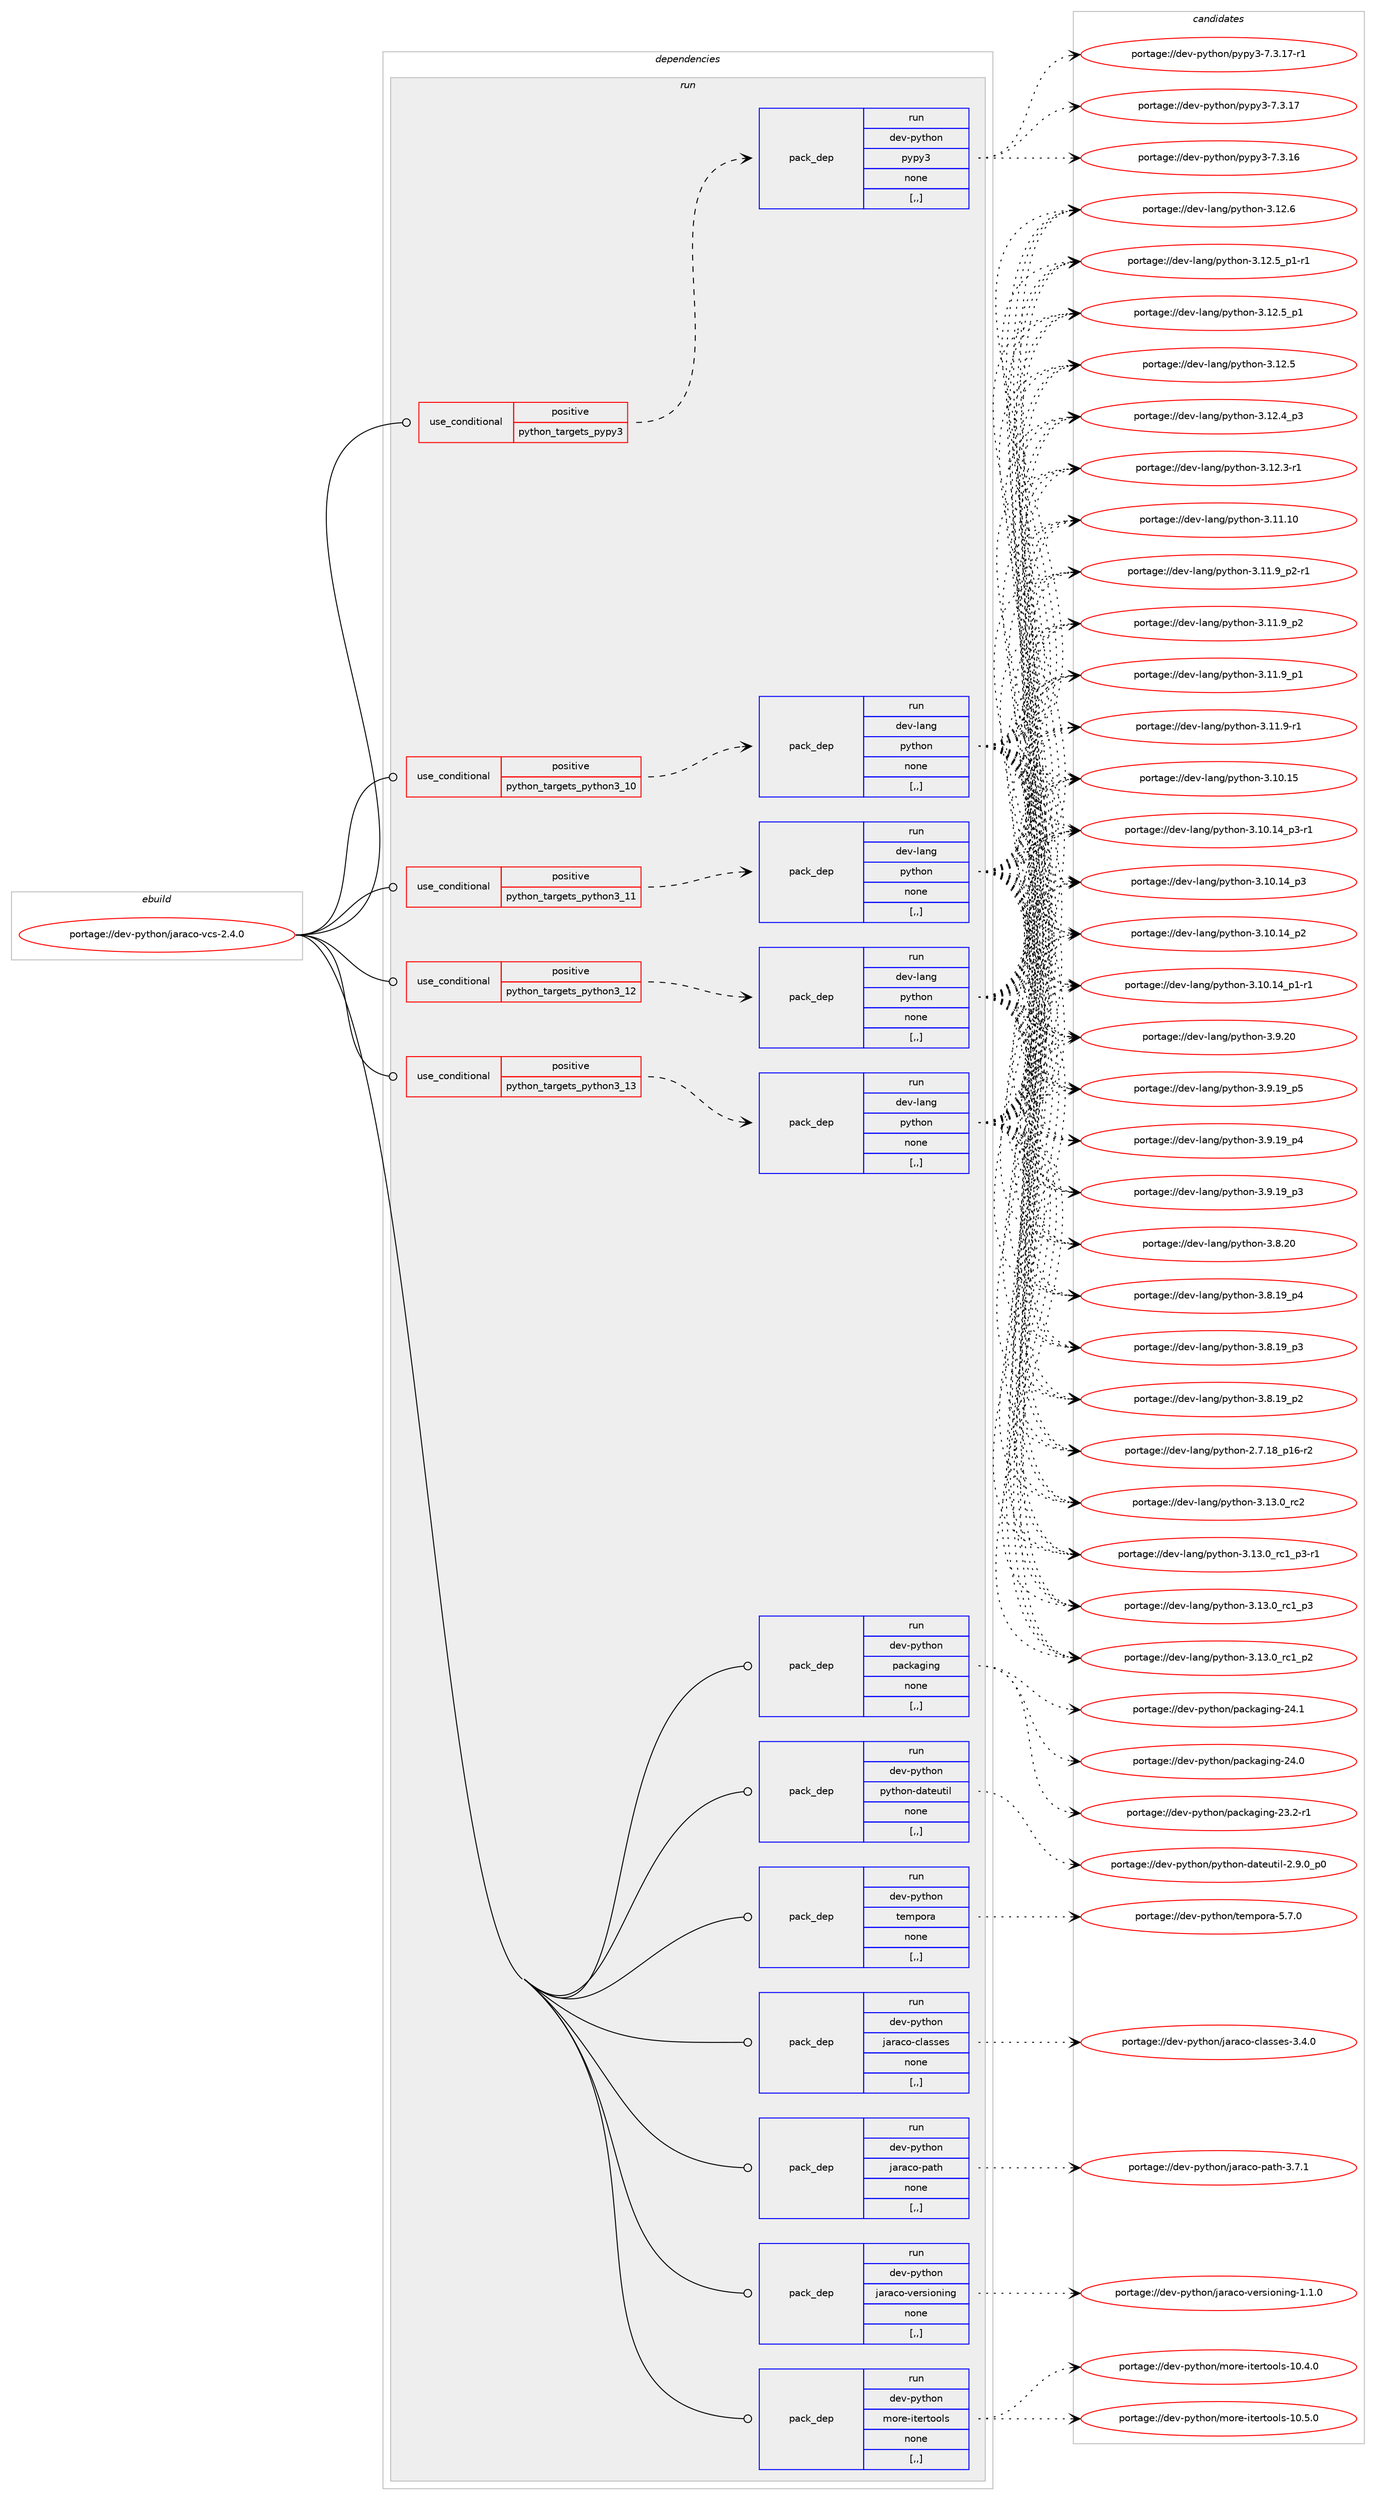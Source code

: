 digraph prolog {

# *************
# Graph options
# *************

newrank=true;
concentrate=true;
compound=true;
graph [rankdir=LR,fontname=Helvetica,fontsize=10,ranksep=1.5];#, ranksep=2.5, nodesep=0.2];
edge  [arrowhead=vee];
node  [fontname=Helvetica,fontsize=10];

# **********
# The ebuild
# **********

subgraph cluster_leftcol {
color=gray;
label=<<i>ebuild</i>>;
id [label="portage://dev-python/jaraco-vcs-2.4.0", color=red, width=4, href="../dev-python/jaraco-vcs-2.4.0.svg"];
}

# ****************
# The dependencies
# ****************

subgraph cluster_midcol {
color=gray;
label=<<i>dependencies</i>>;
subgraph cluster_compile {
fillcolor="#eeeeee";
style=filled;
label=<<i>compile</i>>;
}
subgraph cluster_compileandrun {
fillcolor="#eeeeee";
style=filled;
label=<<i>compile and run</i>>;
}
subgraph cluster_run {
fillcolor="#eeeeee";
style=filled;
label=<<i>run</i>>;
subgraph cond164141 {
dependency643188 [label=<<TABLE BORDER="0" CELLBORDER="1" CELLSPACING="0" CELLPADDING="4"><TR><TD ROWSPAN="3" CELLPADDING="10">use_conditional</TD></TR><TR><TD>positive</TD></TR><TR><TD>python_targets_pypy3</TD></TR></TABLE>>, shape=none, color=red];
subgraph pack474228 {
dependency643189 [label=<<TABLE BORDER="0" CELLBORDER="1" CELLSPACING="0" CELLPADDING="4" WIDTH="220"><TR><TD ROWSPAN="6" CELLPADDING="30">pack_dep</TD></TR><TR><TD WIDTH="110">run</TD></TR><TR><TD>dev-python</TD></TR><TR><TD>pypy3</TD></TR><TR><TD>none</TD></TR><TR><TD>[,,]</TD></TR></TABLE>>, shape=none, color=blue];
}
dependency643188:e -> dependency643189:w [weight=20,style="dashed",arrowhead="vee"];
}
id:e -> dependency643188:w [weight=20,style="solid",arrowhead="odot"];
subgraph cond164142 {
dependency643190 [label=<<TABLE BORDER="0" CELLBORDER="1" CELLSPACING="0" CELLPADDING="4"><TR><TD ROWSPAN="3" CELLPADDING="10">use_conditional</TD></TR><TR><TD>positive</TD></TR><TR><TD>python_targets_python3_10</TD></TR></TABLE>>, shape=none, color=red];
subgraph pack474229 {
dependency643191 [label=<<TABLE BORDER="0" CELLBORDER="1" CELLSPACING="0" CELLPADDING="4" WIDTH="220"><TR><TD ROWSPAN="6" CELLPADDING="30">pack_dep</TD></TR><TR><TD WIDTH="110">run</TD></TR><TR><TD>dev-lang</TD></TR><TR><TD>python</TD></TR><TR><TD>none</TD></TR><TR><TD>[,,]</TD></TR></TABLE>>, shape=none, color=blue];
}
dependency643190:e -> dependency643191:w [weight=20,style="dashed",arrowhead="vee"];
}
id:e -> dependency643190:w [weight=20,style="solid",arrowhead="odot"];
subgraph cond164143 {
dependency643192 [label=<<TABLE BORDER="0" CELLBORDER="1" CELLSPACING="0" CELLPADDING="4"><TR><TD ROWSPAN="3" CELLPADDING="10">use_conditional</TD></TR><TR><TD>positive</TD></TR><TR><TD>python_targets_python3_11</TD></TR></TABLE>>, shape=none, color=red];
subgraph pack474230 {
dependency643193 [label=<<TABLE BORDER="0" CELLBORDER="1" CELLSPACING="0" CELLPADDING="4" WIDTH="220"><TR><TD ROWSPAN="6" CELLPADDING="30">pack_dep</TD></TR><TR><TD WIDTH="110">run</TD></TR><TR><TD>dev-lang</TD></TR><TR><TD>python</TD></TR><TR><TD>none</TD></TR><TR><TD>[,,]</TD></TR></TABLE>>, shape=none, color=blue];
}
dependency643192:e -> dependency643193:w [weight=20,style="dashed",arrowhead="vee"];
}
id:e -> dependency643192:w [weight=20,style="solid",arrowhead="odot"];
subgraph cond164144 {
dependency643194 [label=<<TABLE BORDER="0" CELLBORDER="1" CELLSPACING="0" CELLPADDING="4"><TR><TD ROWSPAN="3" CELLPADDING="10">use_conditional</TD></TR><TR><TD>positive</TD></TR><TR><TD>python_targets_python3_12</TD></TR></TABLE>>, shape=none, color=red];
subgraph pack474231 {
dependency643195 [label=<<TABLE BORDER="0" CELLBORDER="1" CELLSPACING="0" CELLPADDING="4" WIDTH="220"><TR><TD ROWSPAN="6" CELLPADDING="30">pack_dep</TD></TR><TR><TD WIDTH="110">run</TD></TR><TR><TD>dev-lang</TD></TR><TR><TD>python</TD></TR><TR><TD>none</TD></TR><TR><TD>[,,]</TD></TR></TABLE>>, shape=none, color=blue];
}
dependency643194:e -> dependency643195:w [weight=20,style="dashed",arrowhead="vee"];
}
id:e -> dependency643194:w [weight=20,style="solid",arrowhead="odot"];
subgraph cond164145 {
dependency643196 [label=<<TABLE BORDER="0" CELLBORDER="1" CELLSPACING="0" CELLPADDING="4"><TR><TD ROWSPAN="3" CELLPADDING="10">use_conditional</TD></TR><TR><TD>positive</TD></TR><TR><TD>python_targets_python3_13</TD></TR></TABLE>>, shape=none, color=red];
subgraph pack474232 {
dependency643197 [label=<<TABLE BORDER="0" CELLBORDER="1" CELLSPACING="0" CELLPADDING="4" WIDTH="220"><TR><TD ROWSPAN="6" CELLPADDING="30">pack_dep</TD></TR><TR><TD WIDTH="110">run</TD></TR><TR><TD>dev-lang</TD></TR><TR><TD>python</TD></TR><TR><TD>none</TD></TR><TR><TD>[,,]</TD></TR></TABLE>>, shape=none, color=blue];
}
dependency643196:e -> dependency643197:w [weight=20,style="dashed",arrowhead="vee"];
}
id:e -> dependency643196:w [weight=20,style="solid",arrowhead="odot"];
subgraph pack474233 {
dependency643198 [label=<<TABLE BORDER="0" CELLBORDER="1" CELLSPACING="0" CELLPADDING="4" WIDTH="220"><TR><TD ROWSPAN="6" CELLPADDING="30">pack_dep</TD></TR><TR><TD WIDTH="110">run</TD></TR><TR><TD>dev-python</TD></TR><TR><TD>jaraco-classes</TD></TR><TR><TD>none</TD></TR><TR><TD>[,,]</TD></TR></TABLE>>, shape=none, color=blue];
}
id:e -> dependency643198:w [weight=20,style="solid",arrowhead="odot"];
subgraph pack474234 {
dependency643199 [label=<<TABLE BORDER="0" CELLBORDER="1" CELLSPACING="0" CELLPADDING="4" WIDTH="220"><TR><TD ROWSPAN="6" CELLPADDING="30">pack_dep</TD></TR><TR><TD WIDTH="110">run</TD></TR><TR><TD>dev-python</TD></TR><TR><TD>jaraco-path</TD></TR><TR><TD>none</TD></TR><TR><TD>[,,]</TD></TR></TABLE>>, shape=none, color=blue];
}
id:e -> dependency643199:w [weight=20,style="solid",arrowhead="odot"];
subgraph pack474235 {
dependency643200 [label=<<TABLE BORDER="0" CELLBORDER="1" CELLSPACING="0" CELLPADDING="4" WIDTH="220"><TR><TD ROWSPAN="6" CELLPADDING="30">pack_dep</TD></TR><TR><TD WIDTH="110">run</TD></TR><TR><TD>dev-python</TD></TR><TR><TD>jaraco-versioning</TD></TR><TR><TD>none</TD></TR><TR><TD>[,,]</TD></TR></TABLE>>, shape=none, color=blue];
}
id:e -> dependency643200:w [weight=20,style="solid",arrowhead="odot"];
subgraph pack474236 {
dependency643201 [label=<<TABLE BORDER="0" CELLBORDER="1" CELLSPACING="0" CELLPADDING="4" WIDTH="220"><TR><TD ROWSPAN="6" CELLPADDING="30">pack_dep</TD></TR><TR><TD WIDTH="110">run</TD></TR><TR><TD>dev-python</TD></TR><TR><TD>more-itertools</TD></TR><TR><TD>none</TD></TR><TR><TD>[,,]</TD></TR></TABLE>>, shape=none, color=blue];
}
id:e -> dependency643201:w [weight=20,style="solid",arrowhead="odot"];
subgraph pack474237 {
dependency643202 [label=<<TABLE BORDER="0" CELLBORDER="1" CELLSPACING="0" CELLPADDING="4" WIDTH="220"><TR><TD ROWSPAN="6" CELLPADDING="30">pack_dep</TD></TR><TR><TD WIDTH="110">run</TD></TR><TR><TD>dev-python</TD></TR><TR><TD>packaging</TD></TR><TR><TD>none</TD></TR><TR><TD>[,,]</TD></TR></TABLE>>, shape=none, color=blue];
}
id:e -> dependency643202:w [weight=20,style="solid",arrowhead="odot"];
subgraph pack474238 {
dependency643203 [label=<<TABLE BORDER="0" CELLBORDER="1" CELLSPACING="0" CELLPADDING="4" WIDTH="220"><TR><TD ROWSPAN="6" CELLPADDING="30">pack_dep</TD></TR><TR><TD WIDTH="110">run</TD></TR><TR><TD>dev-python</TD></TR><TR><TD>python-dateutil</TD></TR><TR><TD>none</TD></TR><TR><TD>[,,]</TD></TR></TABLE>>, shape=none, color=blue];
}
id:e -> dependency643203:w [weight=20,style="solid",arrowhead="odot"];
subgraph pack474239 {
dependency643204 [label=<<TABLE BORDER="0" CELLBORDER="1" CELLSPACING="0" CELLPADDING="4" WIDTH="220"><TR><TD ROWSPAN="6" CELLPADDING="30">pack_dep</TD></TR><TR><TD WIDTH="110">run</TD></TR><TR><TD>dev-python</TD></TR><TR><TD>tempora</TD></TR><TR><TD>none</TD></TR><TR><TD>[,,]</TD></TR></TABLE>>, shape=none, color=blue];
}
id:e -> dependency643204:w [weight=20,style="solid",arrowhead="odot"];
}
}

# **************
# The candidates
# **************

subgraph cluster_choices {
rank=same;
color=gray;
label=<<i>candidates</i>>;

subgraph choice474228 {
color=black;
nodesep=1;
choice100101118451121211161041111104711212111212151455546514649554511449 [label="portage://dev-python/pypy3-7.3.17-r1", color=red, width=4,href="../dev-python/pypy3-7.3.17-r1.svg"];
choice10010111845112121116104111110471121211121215145554651464955 [label="portage://dev-python/pypy3-7.3.17", color=red, width=4,href="../dev-python/pypy3-7.3.17.svg"];
choice10010111845112121116104111110471121211121215145554651464954 [label="portage://dev-python/pypy3-7.3.16", color=red, width=4,href="../dev-python/pypy3-7.3.16.svg"];
dependency643189:e -> choice100101118451121211161041111104711212111212151455546514649554511449:w [style=dotted,weight="100"];
dependency643189:e -> choice10010111845112121116104111110471121211121215145554651464955:w [style=dotted,weight="100"];
dependency643189:e -> choice10010111845112121116104111110471121211121215145554651464954:w [style=dotted,weight="100"];
}
subgraph choice474229 {
color=black;
nodesep=1;
choice10010111845108971101034711212111610411111045514649514648951149950 [label="portage://dev-lang/python-3.13.0_rc2", color=red, width=4,href="../dev-lang/python-3.13.0_rc2.svg"];
choice1001011184510897110103471121211161041111104551464951464895114994995112514511449 [label="portage://dev-lang/python-3.13.0_rc1_p3-r1", color=red, width=4,href="../dev-lang/python-3.13.0_rc1_p3-r1.svg"];
choice100101118451089711010347112121116104111110455146495146489511499499511251 [label="portage://dev-lang/python-3.13.0_rc1_p3", color=red, width=4,href="../dev-lang/python-3.13.0_rc1_p3.svg"];
choice100101118451089711010347112121116104111110455146495146489511499499511250 [label="portage://dev-lang/python-3.13.0_rc1_p2", color=red, width=4,href="../dev-lang/python-3.13.0_rc1_p2.svg"];
choice10010111845108971101034711212111610411111045514649504654 [label="portage://dev-lang/python-3.12.6", color=red, width=4,href="../dev-lang/python-3.12.6.svg"];
choice1001011184510897110103471121211161041111104551464950465395112494511449 [label="portage://dev-lang/python-3.12.5_p1-r1", color=red, width=4,href="../dev-lang/python-3.12.5_p1-r1.svg"];
choice100101118451089711010347112121116104111110455146495046539511249 [label="portage://dev-lang/python-3.12.5_p1", color=red, width=4,href="../dev-lang/python-3.12.5_p1.svg"];
choice10010111845108971101034711212111610411111045514649504653 [label="portage://dev-lang/python-3.12.5", color=red, width=4,href="../dev-lang/python-3.12.5.svg"];
choice100101118451089711010347112121116104111110455146495046529511251 [label="portage://dev-lang/python-3.12.4_p3", color=red, width=4,href="../dev-lang/python-3.12.4_p3.svg"];
choice100101118451089711010347112121116104111110455146495046514511449 [label="portage://dev-lang/python-3.12.3-r1", color=red, width=4,href="../dev-lang/python-3.12.3-r1.svg"];
choice1001011184510897110103471121211161041111104551464949464948 [label="portage://dev-lang/python-3.11.10", color=red, width=4,href="../dev-lang/python-3.11.10.svg"];
choice1001011184510897110103471121211161041111104551464949465795112504511449 [label="portage://dev-lang/python-3.11.9_p2-r1", color=red, width=4,href="../dev-lang/python-3.11.9_p2-r1.svg"];
choice100101118451089711010347112121116104111110455146494946579511250 [label="portage://dev-lang/python-3.11.9_p2", color=red, width=4,href="../dev-lang/python-3.11.9_p2.svg"];
choice100101118451089711010347112121116104111110455146494946579511249 [label="portage://dev-lang/python-3.11.9_p1", color=red, width=4,href="../dev-lang/python-3.11.9_p1.svg"];
choice100101118451089711010347112121116104111110455146494946574511449 [label="portage://dev-lang/python-3.11.9-r1", color=red, width=4,href="../dev-lang/python-3.11.9-r1.svg"];
choice1001011184510897110103471121211161041111104551464948464953 [label="portage://dev-lang/python-3.10.15", color=red, width=4,href="../dev-lang/python-3.10.15.svg"];
choice100101118451089711010347112121116104111110455146494846495295112514511449 [label="portage://dev-lang/python-3.10.14_p3-r1", color=red, width=4,href="../dev-lang/python-3.10.14_p3-r1.svg"];
choice10010111845108971101034711212111610411111045514649484649529511251 [label="portage://dev-lang/python-3.10.14_p3", color=red, width=4,href="../dev-lang/python-3.10.14_p3.svg"];
choice10010111845108971101034711212111610411111045514649484649529511250 [label="portage://dev-lang/python-3.10.14_p2", color=red, width=4,href="../dev-lang/python-3.10.14_p2.svg"];
choice100101118451089711010347112121116104111110455146494846495295112494511449 [label="portage://dev-lang/python-3.10.14_p1-r1", color=red, width=4,href="../dev-lang/python-3.10.14_p1-r1.svg"];
choice10010111845108971101034711212111610411111045514657465048 [label="portage://dev-lang/python-3.9.20", color=red, width=4,href="../dev-lang/python-3.9.20.svg"];
choice100101118451089711010347112121116104111110455146574649579511253 [label="portage://dev-lang/python-3.9.19_p5", color=red, width=4,href="../dev-lang/python-3.9.19_p5.svg"];
choice100101118451089711010347112121116104111110455146574649579511252 [label="portage://dev-lang/python-3.9.19_p4", color=red, width=4,href="../dev-lang/python-3.9.19_p4.svg"];
choice100101118451089711010347112121116104111110455146574649579511251 [label="portage://dev-lang/python-3.9.19_p3", color=red, width=4,href="../dev-lang/python-3.9.19_p3.svg"];
choice10010111845108971101034711212111610411111045514656465048 [label="portage://dev-lang/python-3.8.20", color=red, width=4,href="../dev-lang/python-3.8.20.svg"];
choice100101118451089711010347112121116104111110455146564649579511252 [label="portage://dev-lang/python-3.8.19_p4", color=red, width=4,href="../dev-lang/python-3.8.19_p4.svg"];
choice100101118451089711010347112121116104111110455146564649579511251 [label="portage://dev-lang/python-3.8.19_p3", color=red, width=4,href="../dev-lang/python-3.8.19_p3.svg"];
choice100101118451089711010347112121116104111110455146564649579511250 [label="portage://dev-lang/python-3.8.19_p2", color=red, width=4,href="../dev-lang/python-3.8.19_p2.svg"];
choice100101118451089711010347112121116104111110455046554649569511249544511450 [label="portage://dev-lang/python-2.7.18_p16-r2", color=red, width=4,href="../dev-lang/python-2.7.18_p16-r2.svg"];
dependency643191:e -> choice10010111845108971101034711212111610411111045514649514648951149950:w [style=dotted,weight="100"];
dependency643191:e -> choice1001011184510897110103471121211161041111104551464951464895114994995112514511449:w [style=dotted,weight="100"];
dependency643191:e -> choice100101118451089711010347112121116104111110455146495146489511499499511251:w [style=dotted,weight="100"];
dependency643191:e -> choice100101118451089711010347112121116104111110455146495146489511499499511250:w [style=dotted,weight="100"];
dependency643191:e -> choice10010111845108971101034711212111610411111045514649504654:w [style=dotted,weight="100"];
dependency643191:e -> choice1001011184510897110103471121211161041111104551464950465395112494511449:w [style=dotted,weight="100"];
dependency643191:e -> choice100101118451089711010347112121116104111110455146495046539511249:w [style=dotted,weight="100"];
dependency643191:e -> choice10010111845108971101034711212111610411111045514649504653:w [style=dotted,weight="100"];
dependency643191:e -> choice100101118451089711010347112121116104111110455146495046529511251:w [style=dotted,weight="100"];
dependency643191:e -> choice100101118451089711010347112121116104111110455146495046514511449:w [style=dotted,weight="100"];
dependency643191:e -> choice1001011184510897110103471121211161041111104551464949464948:w [style=dotted,weight="100"];
dependency643191:e -> choice1001011184510897110103471121211161041111104551464949465795112504511449:w [style=dotted,weight="100"];
dependency643191:e -> choice100101118451089711010347112121116104111110455146494946579511250:w [style=dotted,weight="100"];
dependency643191:e -> choice100101118451089711010347112121116104111110455146494946579511249:w [style=dotted,weight="100"];
dependency643191:e -> choice100101118451089711010347112121116104111110455146494946574511449:w [style=dotted,weight="100"];
dependency643191:e -> choice1001011184510897110103471121211161041111104551464948464953:w [style=dotted,weight="100"];
dependency643191:e -> choice100101118451089711010347112121116104111110455146494846495295112514511449:w [style=dotted,weight="100"];
dependency643191:e -> choice10010111845108971101034711212111610411111045514649484649529511251:w [style=dotted,weight="100"];
dependency643191:e -> choice10010111845108971101034711212111610411111045514649484649529511250:w [style=dotted,weight="100"];
dependency643191:e -> choice100101118451089711010347112121116104111110455146494846495295112494511449:w [style=dotted,weight="100"];
dependency643191:e -> choice10010111845108971101034711212111610411111045514657465048:w [style=dotted,weight="100"];
dependency643191:e -> choice100101118451089711010347112121116104111110455146574649579511253:w [style=dotted,weight="100"];
dependency643191:e -> choice100101118451089711010347112121116104111110455146574649579511252:w [style=dotted,weight="100"];
dependency643191:e -> choice100101118451089711010347112121116104111110455146574649579511251:w [style=dotted,weight="100"];
dependency643191:e -> choice10010111845108971101034711212111610411111045514656465048:w [style=dotted,weight="100"];
dependency643191:e -> choice100101118451089711010347112121116104111110455146564649579511252:w [style=dotted,weight="100"];
dependency643191:e -> choice100101118451089711010347112121116104111110455146564649579511251:w [style=dotted,weight="100"];
dependency643191:e -> choice100101118451089711010347112121116104111110455146564649579511250:w [style=dotted,weight="100"];
dependency643191:e -> choice100101118451089711010347112121116104111110455046554649569511249544511450:w [style=dotted,weight="100"];
}
subgraph choice474230 {
color=black;
nodesep=1;
choice10010111845108971101034711212111610411111045514649514648951149950 [label="portage://dev-lang/python-3.13.0_rc2", color=red, width=4,href="../dev-lang/python-3.13.0_rc2.svg"];
choice1001011184510897110103471121211161041111104551464951464895114994995112514511449 [label="portage://dev-lang/python-3.13.0_rc1_p3-r1", color=red, width=4,href="../dev-lang/python-3.13.0_rc1_p3-r1.svg"];
choice100101118451089711010347112121116104111110455146495146489511499499511251 [label="portage://dev-lang/python-3.13.0_rc1_p3", color=red, width=4,href="../dev-lang/python-3.13.0_rc1_p3.svg"];
choice100101118451089711010347112121116104111110455146495146489511499499511250 [label="portage://dev-lang/python-3.13.0_rc1_p2", color=red, width=4,href="../dev-lang/python-3.13.0_rc1_p2.svg"];
choice10010111845108971101034711212111610411111045514649504654 [label="portage://dev-lang/python-3.12.6", color=red, width=4,href="../dev-lang/python-3.12.6.svg"];
choice1001011184510897110103471121211161041111104551464950465395112494511449 [label="portage://dev-lang/python-3.12.5_p1-r1", color=red, width=4,href="../dev-lang/python-3.12.5_p1-r1.svg"];
choice100101118451089711010347112121116104111110455146495046539511249 [label="portage://dev-lang/python-3.12.5_p1", color=red, width=4,href="../dev-lang/python-3.12.5_p1.svg"];
choice10010111845108971101034711212111610411111045514649504653 [label="portage://dev-lang/python-3.12.5", color=red, width=4,href="../dev-lang/python-3.12.5.svg"];
choice100101118451089711010347112121116104111110455146495046529511251 [label="portage://dev-lang/python-3.12.4_p3", color=red, width=4,href="../dev-lang/python-3.12.4_p3.svg"];
choice100101118451089711010347112121116104111110455146495046514511449 [label="portage://dev-lang/python-3.12.3-r1", color=red, width=4,href="../dev-lang/python-3.12.3-r1.svg"];
choice1001011184510897110103471121211161041111104551464949464948 [label="portage://dev-lang/python-3.11.10", color=red, width=4,href="../dev-lang/python-3.11.10.svg"];
choice1001011184510897110103471121211161041111104551464949465795112504511449 [label="portage://dev-lang/python-3.11.9_p2-r1", color=red, width=4,href="../dev-lang/python-3.11.9_p2-r1.svg"];
choice100101118451089711010347112121116104111110455146494946579511250 [label="portage://dev-lang/python-3.11.9_p2", color=red, width=4,href="../dev-lang/python-3.11.9_p2.svg"];
choice100101118451089711010347112121116104111110455146494946579511249 [label="portage://dev-lang/python-3.11.9_p1", color=red, width=4,href="../dev-lang/python-3.11.9_p1.svg"];
choice100101118451089711010347112121116104111110455146494946574511449 [label="portage://dev-lang/python-3.11.9-r1", color=red, width=4,href="../dev-lang/python-3.11.9-r1.svg"];
choice1001011184510897110103471121211161041111104551464948464953 [label="portage://dev-lang/python-3.10.15", color=red, width=4,href="../dev-lang/python-3.10.15.svg"];
choice100101118451089711010347112121116104111110455146494846495295112514511449 [label="portage://dev-lang/python-3.10.14_p3-r1", color=red, width=4,href="../dev-lang/python-3.10.14_p3-r1.svg"];
choice10010111845108971101034711212111610411111045514649484649529511251 [label="portage://dev-lang/python-3.10.14_p3", color=red, width=4,href="../dev-lang/python-3.10.14_p3.svg"];
choice10010111845108971101034711212111610411111045514649484649529511250 [label="portage://dev-lang/python-3.10.14_p2", color=red, width=4,href="../dev-lang/python-3.10.14_p2.svg"];
choice100101118451089711010347112121116104111110455146494846495295112494511449 [label="portage://dev-lang/python-3.10.14_p1-r1", color=red, width=4,href="../dev-lang/python-3.10.14_p1-r1.svg"];
choice10010111845108971101034711212111610411111045514657465048 [label="portage://dev-lang/python-3.9.20", color=red, width=4,href="../dev-lang/python-3.9.20.svg"];
choice100101118451089711010347112121116104111110455146574649579511253 [label="portage://dev-lang/python-3.9.19_p5", color=red, width=4,href="../dev-lang/python-3.9.19_p5.svg"];
choice100101118451089711010347112121116104111110455146574649579511252 [label="portage://dev-lang/python-3.9.19_p4", color=red, width=4,href="../dev-lang/python-3.9.19_p4.svg"];
choice100101118451089711010347112121116104111110455146574649579511251 [label="portage://dev-lang/python-3.9.19_p3", color=red, width=4,href="../dev-lang/python-3.9.19_p3.svg"];
choice10010111845108971101034711212111610411111045514656465048 [label="portage://dev-lang/python-3.8.20", color=red, width=4,href="../dev-lang/python-3.8.20.svg"];
choice100101118451089711010347112121116104111110455146564649579511252 [label="portage://dev-lang/python-3.8.19_p4", color=red, width=4,href="../dev-lang/python-3.8.19_p4.svg"];
choice100101118451089711010347112121116104111110455146564649579511251 [label="portage://dev-lang/python-3.8.19_p3", color=red, width=4,href="../dev-lang/python-3.8.19_p3.svg"];
choice100101118451089711010347112121116104111110455146564649579511250 [label="portage://dev-lang/python-3.8.19_p2", color=red, width=4,href="../dev-lang/python-3.8.19_p2.svg"];
choice100101118451089711010347112121116104111110455046554649569511249544511450 [label="portage://dev-lang/python-2.7.18_p16-r2", color=red, width=4,href="../dev-lang/python-2.7.18_p16-r2.svg"];
dependency643193:e -> choice10010111845108971101034711212111610411111045514649514648951149950:w [style=dotted,weight="100"];
dependency643193:e -> choice1001011184510897110103471121211161041111104551464951464895114994995112514511449:w [style=dotted,weight="100"];
dependency643193:e -> choice100101118451089711010347112121116104111110455146495146489511499499511251:w [style=dotted,weight="100"];
dependency643193:e -> choice100101118451089711010347112121116104111110455146495146489511499499511250:w [style=dotted,weight="100"];
dependency643193:e -> choice10010111845108971101034711212111610411111045514649504654:w [style=dotted,weight="100"];
dependency643193:e -> choice1001011184510897110103471121211161041111104551464950465395112494511449:w [style=dotted,weight="100"];
dependency643193:e -> choice100101118451089711010347112121116104111110455146495046539511249:w [style=dotted,weight="100"];
dependency643193:e -> choice10010111845108971101034711212111610411111045514649504653:w [style=dotted,weight="100"];
dependency643193:e -> choice100101118451089711010347112121116104111110455146495046529511251:w [style=dotted,weight="100"];
dependency643193:e -> choice100101118451089711010347112121116104111110455146495046514511449:w [style=dotted,weight="100"];
dependency643193:e -> choice1001011184510897110103471121211161041111104551464949464948:w [style=dotted,weight="100"];
dependency643193:e -> choice1001011184510897110103471121211161041111104551464949465795112504511449:w [style=dotted,weight="100"];
dependency643193:e -> choice100101118451089711010347112121116104111110455146494946579511250:w [style=dotted,weight="100"];
dependency643193:e -> choice100101118451089711010347112121116104111110455146494946579511249:w [style=dotted,weight="100"];
dependency643193:e -> choice100101118451089711010347112121116104111110455146494946574511449:w [style=dotted,weight="100"];
dependency643193:e -> choice1001011184510897110103471121211161041111104551464948464953:w [style=dotted,weight="100"];
dependency643193:e -> choice100101118451089711010347112121116104111110455146494846495295112514511449:w [style=dotted,weight="100"];
dependency643193:e -> choice10010111845108971101034711212111610411111045514649484649529511251:w [style=dotted,weight="100"];
dependency643193:e -> choice10010111845108971101034711212111610411111045514649484649529511250:w [style=dotted,weight="100"];
dependency643193:e -> choice100101118451089711010347112121116104111110455146494846495295112494511449:w [style=dotted,weight="100"];
dependency643193:e -> choice10010111845108971101034711212111610411111045514657465048:w [style=dotted,weight="100"];
dependency643193:e -> choice100101118451089711010347112121116104111110455146574649579511253:w [style=dotted,weight="100"];
dependency643193:e -> choice100101118451089711010347112121116104111110455146574649579511252:w [style=dotted,weight="100"];
dependency643193:e -> choice100101118451089711010347112121116104111110455146574649579511251:w [style=dotted,weight="100"];
dependency643193:e -> choice10010111845108971101034711212111610411111045514656465048:w [style=dotted,weight="100"];
dependency643193:e -> choice100101118451089711010347112121116104111110455146564649579511252:w [style=dotted,weight="100"];
dependency643193:e -> choice100101118451089711010347112121116104111110455146564649579511251:w [style=dotted,weight="100"];
dependency643193:e -> choice100101118451089711010347112121116104111110455146564649579511250:w [style=dotted,weight="100"];
dependency643193:e -> choice100101118451089711010347112121116104111110455046554649569511249544511450:w [style=dotted,weight="100"];
}
subgraph choice474231 {
color=black;
nodesep=1;
choice10010111845108971101034711212111610411111045514649514648951149950 [label="portage://dev-lang/python-3.13.0_rc2", color=red, width=4,href="../dev-lang/python-3.13.0_rc2.svg"];
choice1001011184510897110103471121211161041111104551464951464895114994995112514511449 [label="portage://dev-lang/python-3.13.0_rc1_p3-r1", color=red, width=4,href="../dev-lang/python-3.13.0_rc1_p3-r1.svg"];
choice100101118451089711010347112121116104111110455146495146489511499499511251 [label="portage://dev-lang/python-3.13.0_rc1_p3", color=red, width=4,href="../dev-lang/python-3.13.0_rc1_p3.svg"];
choice100101118451089711010347112121116104111110455146495146489511499499511250 [label="portage://dev-lang/python-3.13.0_rc1_p2", color=red, width=4,href="../dev-lang/python-3.13.0_rc1_p2.svg"];
choice10010111845108971101034711212111610411111045514649504654 [label="portage://dev-lang/python-3.12.6", color=red, width=4,href="../dev-lang/python-3.12.6.svg"];
choice1001011184510897110103471121211161041111104551464950465395112494511449 [label="portage://dev-lang/python-3.12.5_p1-r1", color=red, width=4,href="../dev-lang/python-3.12.5_p1-r1.svg"];
choice100101118451089711010347112121116104111110455146495046539511249 [label="portage://dev-lang/python-3.12.5_p1", color=red, width=4,href="../dev-lang/python-3.12.5_p1.svg"];
choice10010111845108971101034711212111610411111045514649504653 [label="portage://dev-lang/python-3.12.5", color=red, width=4,href="../dev-lang/python-3.12.5.svg"];
choice100101118451089711010347112121116104111110455146495046529511251 [label="portage://dev-lang/python-3.12.4_p3", color=red, width=4,href="../dev-lang/python-3.12.4_p3.svg"];
choice100101118451089711010347112121116104111110455146495046514511449 [label="portage://dev-lang/python-3.12.3-r1", color=red, width=4,href="../dev-lang/python-3.12.3-r1.svg"];
choice1001011184510897110103471121211161041111104551464949464948 [label="portage://dev-lang/python-3.11.10", color=red, width=4,href="../dev-lang/python-3.11.10.svg"];
choice1001011184510897110103471121211161041111104551464949465795112504511449 [label="portage://dev-lang/python-3.11.9_p2-r1", color=red, width=4,href="../dev-lang/python-3.11.9_p2-r1.svg"];
choice100101118451089711010347112121116104111110455146494946579511250 [label="portage://dev-lang/python-3.11.9_p2", color=red, width=4,href="../dev-lang/python-3.11.9_p2.svg"];
choice100101118451089711010347112121116104111110455146494946579511249 [label="portage://dev-lang/python-3.11.9_p1", color=red, width=4,href="../dev-lang/python-3.11.9_p1.svg"];
choice100101118451089711010347112121116104111110455146494946574511449 [label="portage://dev-lang/python-3.11.9-r1", color=red, width=4,href="../dev-lang/python-3.11.9-r1.svg"];
choice1001011184510897110103471121211161041111104551464948464953 [label="portage://dev-lang/python-3.10.15", color=red, width=4,href="../dev-lang/python-3.10.15.svg"];
choice100101118451089711010347112121116104111110455146494846495295112514511449 [label="portage://dev-lang/python-3.10.14_p3-r1", color=red, width=4,href="../dev-lang/python-3.10.14_p3-r1.svg"];
choice10010111845108971101034711212111610411111045514649484649529511251 [label="portage://dev-lang/python-3.10.14_p3", color=red, width=4,href="../dev-lang/python-3.10.14_p3.svg"];
choice10010111845108971101034711212111610411111045514649484649529511250 [label="portage://dev-lang/python-3.10.14_p2", color=red, width=4,href="../dev-lang/python-3.10.14_p2.svg"];
choice100101118451089711010347112121116104111110455146494846495295112494511449 [label="portage://dev-lang/python-3.10.14_p1-r1", color=red, width=4,href="../dev-lang/python-3.10.14_p1-r1.svg"];
choice10010111845108971101034711212111610411111045514657465048 [label="portage://dev-lang/python-3.9.20", color=red, width=4,href="../dev-lang/python-3.9.20.svg"];
choice100101118451089711010347112121116104111110455146574649579511253 [label="portage://dev-lang/python-3.9.19_p5", color=red, width=4,href="../dev-lang/python-3.9.19_p5.svg"];
choice100101118451089711010347112121116104111110455146574649579511252 [label="portage://dev-lang/python-3.9.19_p4", color=red, width=4,href="../dev-lang/python-3.9.19_p4.svg"];
choice100101118451089711010347112121116104111110455146574649579511251 [label="portage://dev-lang/python-3.9.19_p3", color=red, width=4,href="../dev-lang/python-3.9.19_p3.svg"];
choice10010111845108971101034711212111610411111045514656465048 [label="portage://dev-lang/python-3.8.20", color=red, width=4,href="../dev-lang/python-3.8.20.svg"];
choice100101118451089711010347112121116104111110455146564649579511252 [label="portage://dev-lang/python-3.8.19_p4", color=red, width=4,href="../dev-lang/python-3.8.19_p4.svg"];
choice100101118451089711010347112121116104111110455146564649579511251 [label="portage://dev-lang/python-3.8.19_p3", color=red, width=4,href="../dev-lang/python-3.8.19_p3.svg"];
choice100101118451089711010347112121116104111110455146564649579511250 [label="portage://dev-lang/python-3.8.19_p2", color=red, width=4,href="../dev-lang/python-3.8.19_p2.svg"];
choice100101118451089711010347112121116104111110455046554649569511249544511450 [label="portage://dev-lang/python-2.7.18_p16-r2", color=red, width=4,href="../dev-lang/python-2.7.18_p16-r2.svg"];
dependency643195:e -> choice10010111845108971101034711212111610411111045514649514648951149950:w [style=dotted,weight="100"];
dependency643195:e -> choice1001011184510897110103471121211161041111104551464951464895114994995112514511449:w [style=dotted,weight="100"];
dependency643195:e -> choice100101118451089711010347112121116104111110455146495146489511499499511251:w [style=dotted,weight="100"];
dependency643195:e -> choice100101118451089711010347112121116104111110455146495146489511499499511250:w [style=dotted,weight="100"];
dependency643195:e -> choice10010111845108971101034711212111610411111045514649504654:w [style=dotted,weight="100"];
dependency643195:e -> choice1001011184510897110103471121211161041111104551464950465395112494511449:w [style=dotted,weight="100"];
dependency643195:e -> choice100101118451089711010347112121116104111110455146495046539511249:w [style=dotted,weight="100"];
dependency643195:e -> choice10010111845108971101034711212111610411111045514649504653:w [style=dotted,weight="100"];
dependency643195:e -> choice100101118451089711010347112121116104111110455146495046529511251:w [style=dotted,weight="100"];
dependency643195:e -> choice100101118451089711010347112121116104111110455146495046514511449:w [style=dotted,weight="100"];
dependency643195:e -> choice1001011184510897110103471121211161041111104551464949464948:w [style=dotted,weight="100"];
dependency643195:e -> choice1001011184510897110103471121211161041111104551464949465795112504511449:w [style=dotted,weight="100"];
dependency643195:e -> choice100101118451089711010347112121116104111110455146494946579511250:w [style=dotted,weight="100"];
dependency643195:e -> choice100101118451089711010347112121116104111110455146494946579511249:w [style=dotted,weight="100"];
dependency643195:e -> choice100101118451089711010347112121116104111110455146494946574511449:w [style=dotted,weight="100"];
dependency643195:e -> choice1001011184510897110103471121211161041111104551464948464953:w [style=dotted,weight="100"];
dependency643195:e -> choice100101118451089711010347112121116104111110455146494846495295112514511449:w [style=dotted,weight="100"];
dependency643195:e -> choice10010111845108971101034711212111610411111045514649484649529511251:w [style=dotted,weight="100"];
dependency643195:e -> choice10010111845108971101034711212111610411111045514649484649529511250:w [style=dotted,weight="100"];
dependency643195:e -> choice100101118451089711010347112121116104111110455146494846495295112494511449:w [style=dotted,weight="100"];
dependency643195:e -> choice10010111845108971101034711212111610411111045514657465048:w [style=dotted,weight="100"];
dependency643195:e -> choice100101118451089711010347112121116104111110455146574649579511253:w [style=dotted,weight="100"];
dependency643195:e -> choice100101118451089711010347112121116104111110455146574649579511252:w [style=dotted,weight="100"];
dependency643195:e -> choice100101118451089711010347112121116104111110455146574649579511251:w [style=dotted,weight="100"];
dependency643195:e -> choice10010111845108971101034711212111610411111045514656465048:w [style=dotted,weight="100"];
dependency643195:e -> choice100101118451089711010347112121116104111110455146564649579511252:w [style=dotted,weight="100"];
dependency643195:e -> choice100101118451089711010347112121116104111110455146564649579511251:w [style=dotted,weight="100"];
dependency643195:e -> choice100101118451089711010347112121116104111110455146564649579511250:w [style=dotted,weight="100"];
dependency643195:e -> choice100101118451089711010347112121116104111110455046554649569511249544511450:w [style=dotted,weight="100"];
}
subgraph choice474232 {
color=black;
nodesep=1;
choice10010111845108971101034711212111610411111045514649514648951149950 [label="portage://dev-lang/python-3.13.0_rc2", color=red, width=4,href="../dev-lang/python-3.13.0_rc2.svg"];
choice1001011184510897110103471121211161041111104551464951464895114994995112514511449 [label="portage://dev-lang/python-3.13.0_rc1_p3-r1", color=red, width=4,href="../dev-lang/python-3.13.0_rc1_p3-r1.svg"];
choice100101118451089711010347112121116104111110455146495146489511499499511251 [label="portage://dev-lang/python-3.13.0_rc1_p3", color=red, width=4,href="../dev-lang/python-3.13.0_rc1_p3.svg"];
choice100101118451089711010347112121116104111110455146495146489511499499511250 [label="portage://dev-lang/python-3.13.0_rc1_p2", color=red, width=4,href="../dev-lang/python-3.13.0_rc1_p2.svg"];
choice10010111845108971101034711212111610411111045514649504654 [label="portage://dev-lang/python-3.12.6", color=red, width=4,href="../dev-lang/python-3.12.6.svg"];
choice1001011184510897110103471121211161041111104551464950465395112494511449 [label="portage://dev-lang/python-3.12.5_p1-r1", color=red, width=4,href="../dev-lang/python-3.12.5_p1-r1.svg"];
choice100101118451089711010347112121116104111110455146495046539511249 [label="portage://dev-lang/python-3.12.5_p1", color=red, width=4,href="../dev-lang/python-3.12.5_p1.svg"];
choice10010111845108971101034711212111610411111045514649504653 [label="portage://dev-lang/python-3.12.5", color=red, width=4,href="../dev-lang/python-3.12.5.svg"];
choice100101118451089711010347112121116104111110455146495046529511251 [label="portage://dev-lang/python-3.12.4_p3", color=red, width=4,href="../dev-lang/python-3.12.4_p3.svg"];
choice100101118451089711010347112121116104111110455146495046514511449 [label="portage://dev-lang/python-3.12.3-r1", color=red, width=4,href="../dev-lang/python-3.12.3-r1.svg"];
choice1001011184510897110103471121211161041111104551464949464948 [label="portage://dev-lang/python-3.11.10", color=red, width=4,href="../dev-lang/python-3.11.10.svg"];
choice1001011184510897110103471121211161041111104551464949465795112504511449 [label="portage://dev-lang/python-3.11.9_p2-r1", color=red, width=4,href="../dev-lang/python-3.11.9_p2-r1.svg"];
choice100101118451089711010347112121116104111110455146494946579511250 [label="portage://dev-lang/python-3.11.9_p2", color=red, width=4,href="../dev-lang/python-3.11.9_p2.svg"];
choice100101118451089711010347112121116104111110455146494946579511249 [label="portage://dev-lang/python-3.11.9_p1", color=red, width=4,href="../dev-lang/python-3.11.9_p1.svg"];
choice100101118451089711010347112121116104111110455146494946574511449 [label="portage://dev-lang/python-3.11.9-r1", color=red, width=4,href="../dev-lang/python-3.11.9-r1.svg"];
choice1001011184510897110103471121211161041111104551464948464953 [label="portage://dev-lang/python-3.10.15", color=red, width=4,href="../dev-lang/python-3.10.15.svg"];
choice100101118451089711010347112121116104111110455146494846495295112514511449 [label="portage://dev-lang/python-3.10.14_p3-r1", color=red, width=4,href="../dev-lang/python-3.10.14_p3-r1.svg"];
choice10010111845108971101034711212111610411111045514649484649529511251 [label="portage://dev-lang/python-3.10.14_p3", color=red, width=4,href="../dev-lang/python-3.10.14_p3.svg"];
choice10010111845108971101034711212111610411111045514649484649529511250 [label="portage://dev-lang/python-3.10.14_p2", color=red, width=4,href="../dev-lang/python-3.10.14_p2.svg"];
choice100101118451089711010347112121116104111110455146494846495295112494511449 [label="portage://dev-lang/python-3.10.14_p1-r1", color=red, width=4,href="../dev-lang/python-3.10.14_p1-r1.svg"];
choice10010111845108971101034711212111610411111045514657465048 [label="portage://dev-lang/python-3.9.20", color=red, width=4,href="../dev-lang/python-3.9.20.svg"];
choice100101118451089711010347112121116104111110455146574649579511253 [label="portage://dev-lang/python-3.9.19_p5", color=red, width=4,href="../dev-lang/python-3.9.19_p5.svg"];
choice100101118451089711010347112121116104111110455146574649579511252 [label="portage://dev-lang/python-3.9.19_p4", color=red, width=4,href="../dev-lang/python-3.9.19_p4.svg"];
choice100101118451089711010347112121116104111110455146574649579511251 [label="portage://dev-lang/python-3.9.19_p3", color=red, width=4,href="../dev-lang/python-3.9.19_p3.svg"];
choice10010111845108971101034711212111610411111045514656465048 [label="portage://dev-lang/python-3.8.20", color=red, width=4,href="../dev-lang/python-3.8.20.svg"];
choice100101118451089711010347112121116104111110455146564649579511252 [label="portage://dev-lang/python-3.8.19_p4", color=red, width=4,href="../dev-lang/python-3.8.19_p4.svg"];
choice100101118451089711010347112121116104111110455146564649579511251 [label="portage://dev-lang/python-3.8.19_p3", color=red, width=4,href="../dev-lang/python-3.8.19_p3.svg"];
choice100101118451089711010347112121116104111110455146564649579511250 [label="portage://dev-lang/python-3.8.19_p2", color=red, width=4,href="../dev-lang/python-3.8.19_p2.svg"];
choice100101118451089711010347112121116104111110455046554649569511249544511450 [label="portage://dev-lang/python-2.7.18_p16-r2", color=red, width=4,href="../dev-lang/python-2.7.18_p16-r2.svg"];
dependency643197:e -> choice10010111845108971101034711212111610411111045514649514648951149950:w [style=dotted,weight="100"];
dependency643197:e -> choice1001011184510897110103471121211161041111104551464951464895114994995112514511449:w [style=dotted,weight="100"];
dependency643197:e -> choice100101118451089711010347112121116104111110455146495146489511499499511251:w [style=dotted,weight="100"];
dependency643197:e -> choice100101118451089711010347112121116104111110455146495146489511499499511250:w [style=dotted,weight="100"];
dependency643197:e -> choice10010111845108971101034711212111610411111045514649504654:w [style=dotted,weight="100"];
dependency643197:e -> choice1001011184510897110103471121211161041111104551464950465395112494511449:w [style=dotted,weight="100"];
dependency643197:e -> choice100101118451089711010347112121116104111110455146495046539511249:w [style=dotted,weight="100"];
dependency643197:e -> choice10010111845108971101034711212111610411111045514649504653:w [style=dotted,weight="100"];
dependency643197:e -> choice100101118451089711010347112121116104111110455146495046529511251:w [style=dotted,weight="100"];
dependency643197:e -> choice100101118451089711010347112121116104111110455146495046514511449:w [style=dotted,weight="100"];
dependency643197:e -> choice1001011184510897110103471121211161041111104551464949464948:w [style=dotted,weight="100"];
dependency643197:e -> choice1001011184510897110103471121211161041111104551464949465795112504511449:w [style=dotted,weight="100"];
dependency643197:e -> choice100101118451089711010347112121116104111110455146494946579511250:w [style=dotted,weight="100"];
dependency643197:e -> choice100101118451089711010347112121116104111110455146494946579511249:w [style=dotted,weight="100"];
dependency643197:e -> choice100101118451089711010347112121116104111110455146494946574511449:w [style=dotted,weight="100"];
dependency643197:e -> choice1001011184510897110103471121211161041111104551464948464953:w [style=dotted,weight="100"];
dependency643197:e -> choice100101118451089711010347112121116104111110455146494846495295112514511449:w [style=dotted,weight="100"];
dependency643197:e -> choice10010111845108971101034711212111610411111045514649484649529511251:w [style=dotted,weight="100"];
dependency643197:e -> choice10010111845108971101034711212111610411111045514649484649529511250:w [style=dotted,weight="100"];
dependency643197:e -> choice100101118451089711010347112121116104111110455146494846495295112494511449:w [style=dotted,weight="100"];
dependency643197:e -> choice10010111845108971101034711212111610411111045514657465048:w [style=dotted,weight="100"];
dependency643197:e -> choice100101118451089711010347112121116104111110455146574649579511253:w [style=dotted,weight="100"];
dependency643197:e -> choice100101118451089711010347112121116104111110455146574649579511252:w [style=dotted,weight="100"];
dependency643197:e -> choice100101118451089711010347112121116104111110455146574649579511251:w [style=dotted,weight="100"];
dependency643197:e -> choice10010111845108971101034711212111610411111045514656465048:w [style=dotted,weight="100"];
dependency643197:e -> choice100101118451089711010347112121116104111110455146564649579511252:w [style=dotted,weight="100"];
dependency643197:e -> choice100101118451089711010347112121116104111110455146564649579511251:w [style=dotted,weight="100"];
dependency643197:e -> choice100101118451089711010347112121116104111110455146564649579511250:w [style=dotted,weight="100"];
dependency643197:e -> choice100101118451089711010347112121116104111110455046554649569511249544511450:w [style=dotted,weight="100"];
}
subgraph choice474233 {
color=black;
nodesep=1;
choice1001011184511212111610411111047106971149799111459910897115115101115455146524648 [label="portage://dev-python/jaraco-classes-3.4.0", color=red, width=4,href="../dev-python/jaraco-classes-3.4.0.svg"];
dependency643198:e -> choice1001011184511212111610411111047106971149799111459910897115115101115455146524648:w [style=dotted,weight="100"];
}
subgraph choice474234 {
color=black;
nodesep=1;
choice10010111845112121116104111110471069711497991114511297116104455146554649 [label="portage://dev-python/jaraco-path-3.7.1", color=red, width=4,href="../dev-python/jaraco-path-3.7.1.svg"];
dependency643199:e -> choice10010111845112121116104111110471069711497991114511297116104455146554649:w [style=dotted,weight="100"];
}
subgraph choice474235 {
color=black;
nodesep=1;
choice100101118451121211161041111104710697114979911145118101114115105111110105110103454946494648 [label="portage://dev-python/jaraco-versioning-1.1.0", color=red, width=4,href="../dev-python/jaraco-versioning-1.1.0.svg"];
dependency643200:e -> choice100101118451121211161041111104710697114979911145118101114115105111110105110103454946494648:w [style=dotted,weight="100"];
}
subgraph choice474236 {
color=black;
nodesep=1;
choice10010111845112121116104111110471091111141014510511610111411611111110811545494846534648 [label="portage://dev-python/more-itertools-10.5.0", color=red, width=4,href="../dev-python/more-itertools-10.5.0.svg"];
choice10010111845112121116104111110471091111141014510511610111411611111110811545494846524648 [label="portage://dev-python/more-itertools-10.4.0", color=red, width=4,href="../dev-python/more-itertools-10.4.0.svg"];
dependency643201:e -> choice10010111845112121116104111110471091111141014510511610111411611111110811545494846534648:w [style=dotted,weight="100"];
dependency643201:e -> choice10010111845112121116104111110471091111141014510511610111411611111110811545494846524648:w [style=dotted,weight="100"];
}
subgraph choice474237 {
color=black;
nodesep=1;
choice10010111845112121116104111110471129799107971031051101034550524649 [label="portage://dev-python/packaging-24.1", color=red, width=4,href="../dev-python/packaging-24.1.svg"];
choice10010111845112121116104111110471129799107971031051101034550524648 [label="portage://dev-python/packaging-24.0", color=red, width=4,href="../dev-python/packaging-24.0.svg"];
choice100101118451121211161041111104711297991079710310511010345505146504511449 [label="portage://dev-python/packaging-23.2-r1", color=red, width=4,href="../dev-python/packaging-23.2-r1.svg"];
dependency643202:e -> choice10010111845112121116104111110471129799107971031051101034550524649:w [style=dotted,weight="100"];
dependency643202:e -> choice10010111845112121116104111110471129799107971031051101034550524648:w [style=dotted,weight="100"];
dependency643202:e -> choice100101118451121211161041111104711297991079710310511010345505146504511449:w [style=dotted,weight="100"];
}
subgraph choice474238 {
color=black;
nodesep=1;
choice100101118451121211161041111104711212111610411111045100971161011171161051084550465746489511248 [label="portage://dev-python/python-dateutil-2.9.0_p0", color=red, width=4,href="../dev-python/python-dateutil-2.9.0_p0.svg"];
dependency643203:e -> choice100101118451121211161041111104711212111610411111045100971161011171161051084550465746489511248:w [style=dotted,weight="100"];
}
subgraph choice474239 {
color=black;
nodesep=1;
choice100101118451121211161041111104711610110911211111497455346554648 [label="portage://dev-python/tempora-5.7.0", color=red, width=4,href="../dev-python/tempora-5.7.0.svg"];
dependency643204:e -> choice100101118451121211161041111104711610110911211111497455346554648:w [style=dotted,weight="100"];
}
}

}
